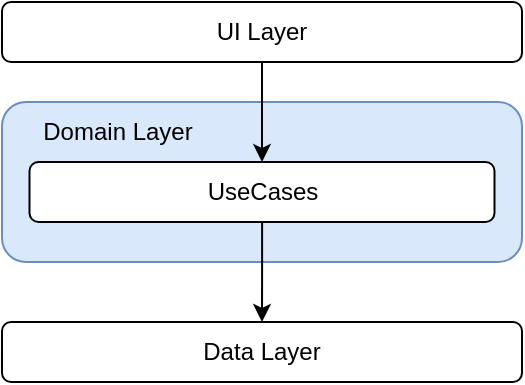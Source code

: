 <mxfile version="17.4.2" type="device"><diagram id="OSJRJ-lYRsHMWMCAaB-s" name="Page-1"><mxGraphModel dx="1102" dy="865" grid="1" gridSize="10" guides="1" tooltips="1" connect="1" arrows="1" fold="1" page="1" pageScale="1" pageWidth="827" pageHeight="1169" math="0" shadow="0"><root><mxCell id="0"/><mxCell id="1" parent="0"/><mxCell id="SHteEiVqqPPyI_Ye1IIY-1" value="" style="rounded=1;whiteSpace=wrap;html=1;fillColor=#dae8fc;strokeColor=#6c8ebf;" vertex="1" parent="1"><mxGeometry x="284" y="240" width="260" height="80" as="geometry"/></mxCell><mxCell id="SHteEiVqqPPyI_Ye1IIY-2" value="" style="edgeStyle=orthogonalEdgeStyle;rounded=0;orthogonalLoop=1;jettySize=auto;html=1;entryX=0.5;entryY=0;entryDx=0;entryDy=0;" edge="1" parent="1" source="SHteEiVqqPPyI_Ye1IIY-3" target="SHteEiVqqPPyI_Ye1IIY-6"><mxGeometry relative="1" as="geometry"/></mxCell><mxCell id="SHteEiVqqPPyI_Ye1IIY-3" value="UI Layer" style="rounded=1;whiteSpace=wrap;html=1;" vertex="1" parent="1"><mxGeometry x="284" y="190" width="260" height="30" as="geometry"/></mxCell><mxCell id="SHteEiVqqPPyI_Ye1IIY-4" value="Data Layer" style="rounded=1;whiteSpace=wrap;html=1;" vertex="1" parent="1"><mxGeometry x="284" y="350" width="260" height="30" as="geometry"/></mxCell><mxCell id="SHteEiVqqPPyI_Ye1IIY-5" value="" style="edgeStyle=orthogonalEdgeStyle;rounded=0;orthogonalLoop=1;jettySize=auto;html=1;entryX=0.5;entryY=0;entryDx=0;entryDy=0;" edge="1" parent="1" source="SHteEiVqqPPyI_Ye1IIY-6" target="SHteEiVqqPPyI_Ye1IIY-4"><mxGeometry relative="1" as="geometry"><mxPoint x="414" y="380" as="targetPoint"/></mxGeometry></mxCell><mxCell id="SHteEiVqqPPyI_Ye1IIY-6" value="UseCases" style="rounded=1;whiteSpace=wrap;html=1;" vertex="1" parent="1"><mxGeometry x="297.75" y="270" width="232.5" height="30" as="geometry"/></mxCell><mxCell id="SHteEiVqqPPyI_Ye1IIY-7" value="Domain Layer" style="text;html=1;strokeColor=none;fillColor=none;align=center;verticalAlign=middle;whiteSpace=wrap;rounded=0;" vertex="1" parent="1"><mxGeometry x="294" y="240" width="96" height="30" as="geometry"/></mxCell></root></mxGraphModel></diagram></mxfile>